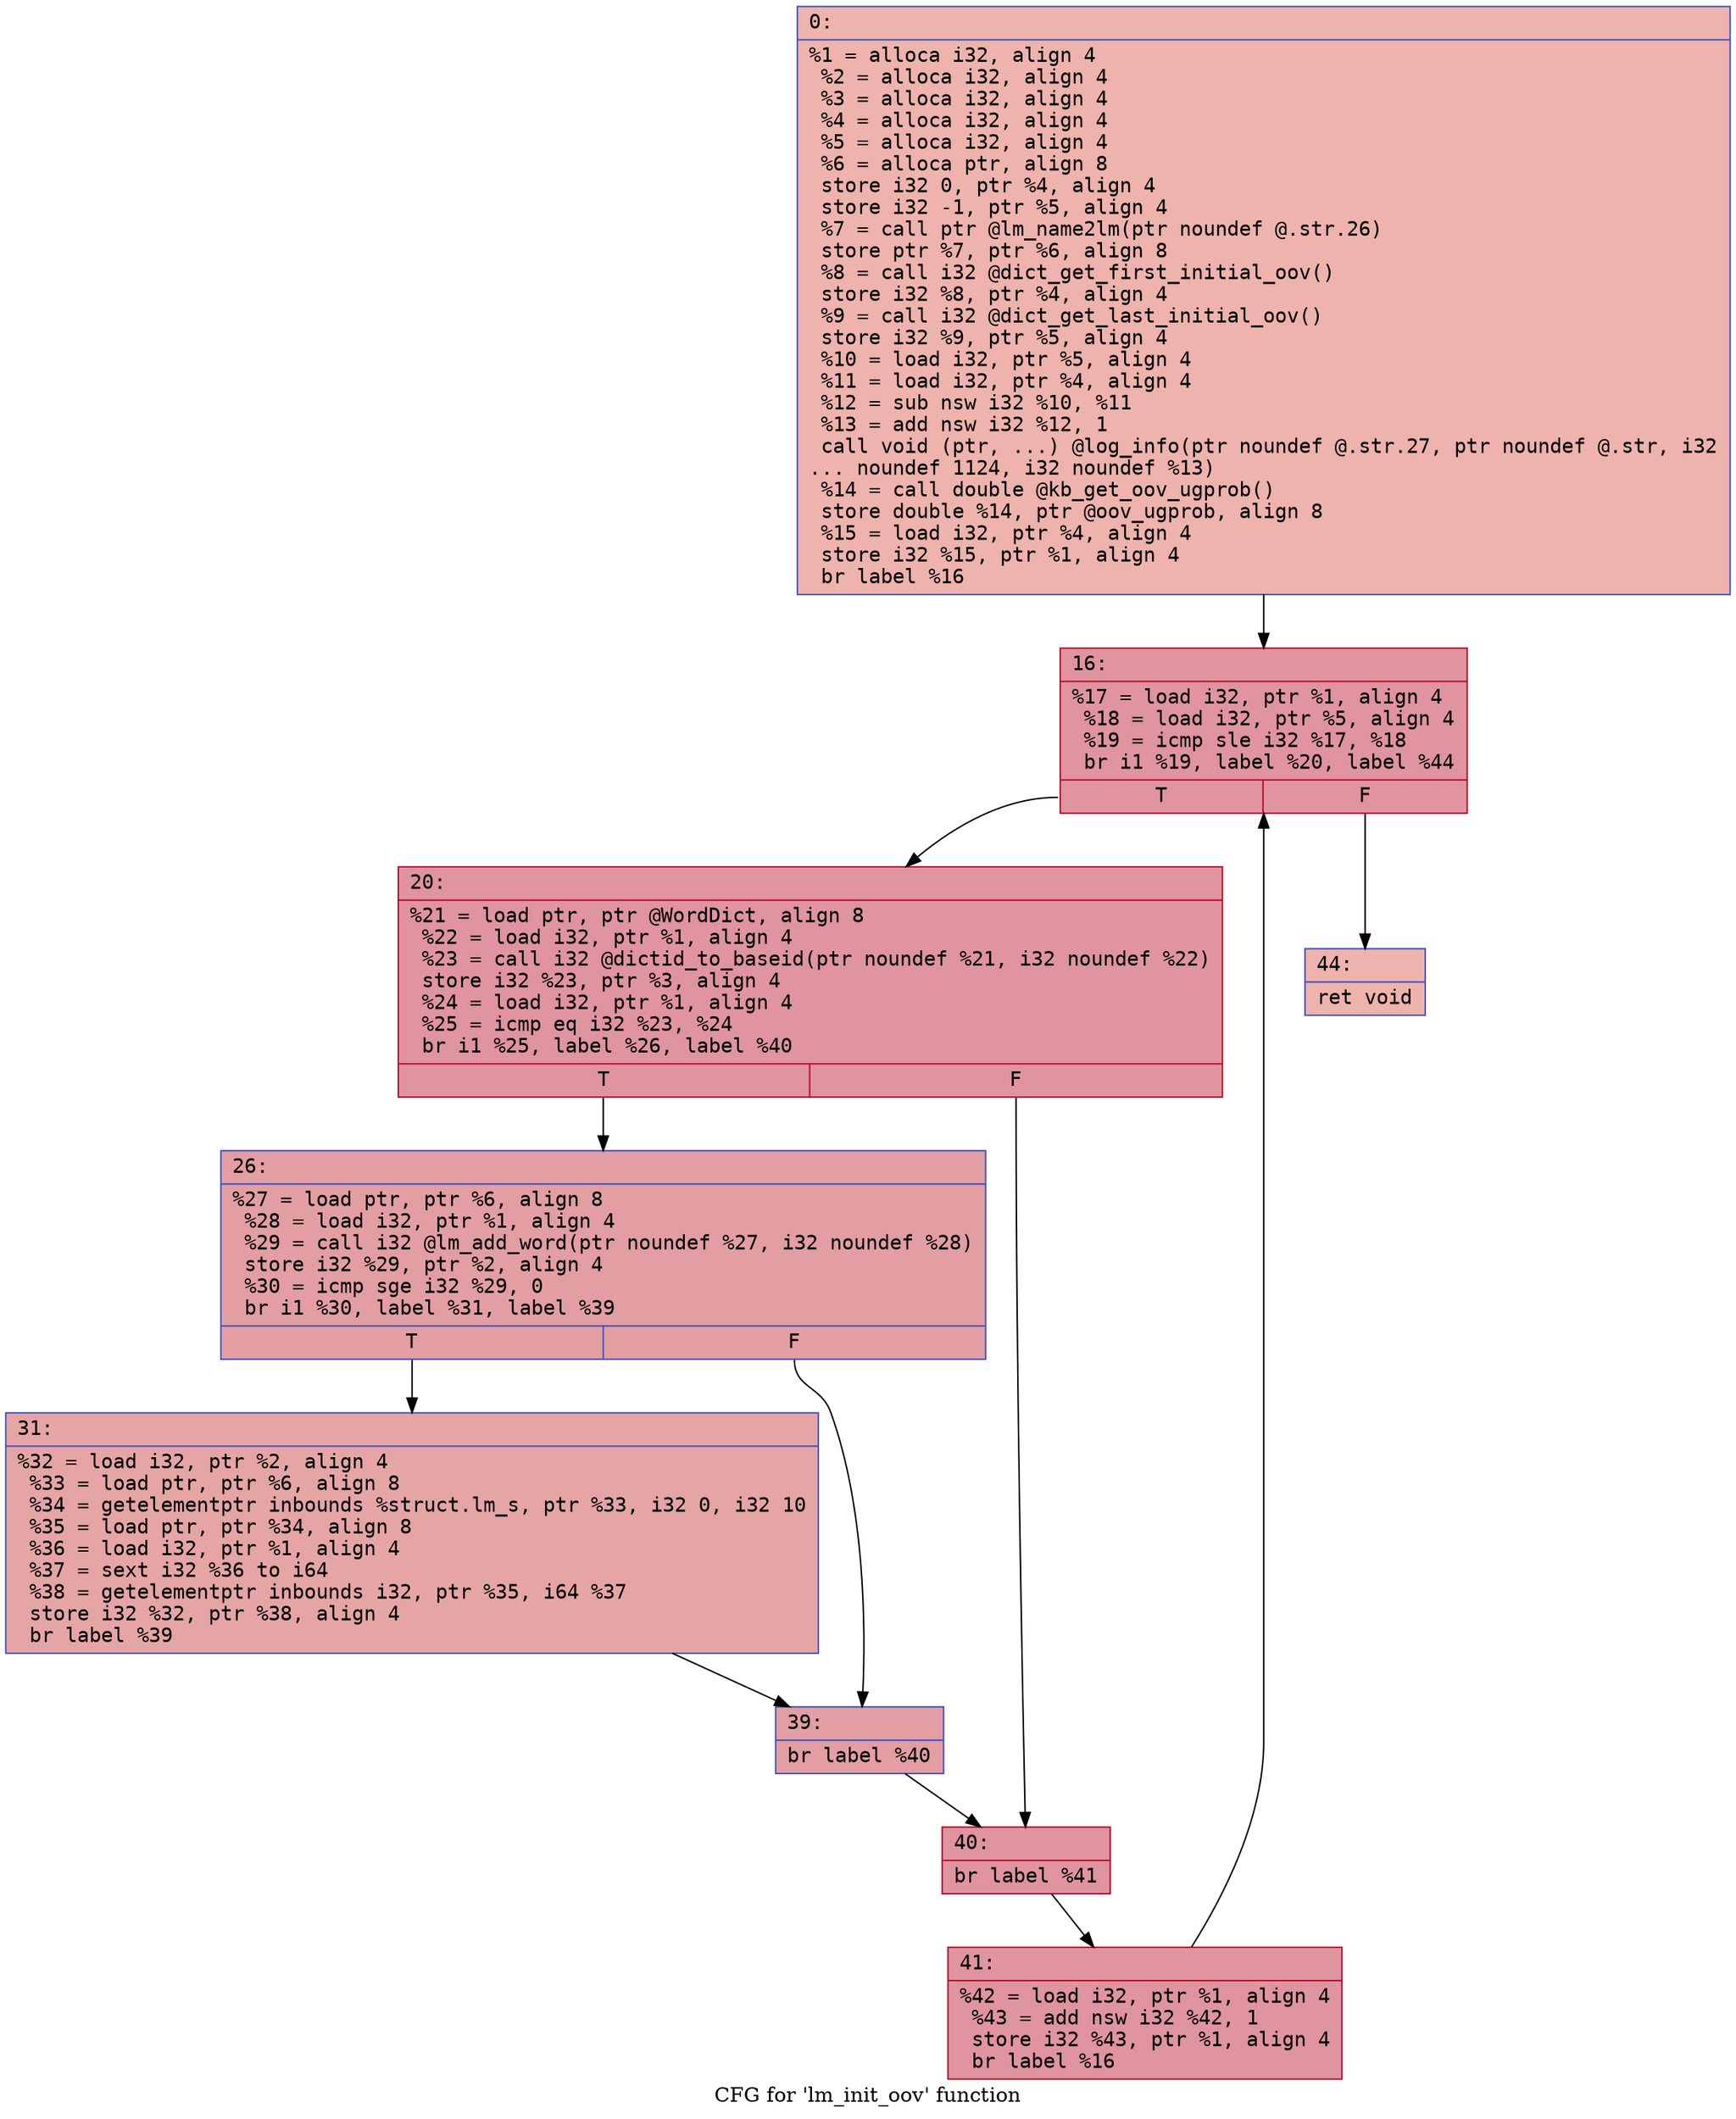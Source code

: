 digraph "CFG for 'lm_init_oov' function" {
	label="CFG for 'lm_init_oov' function";

	Node0x6000025359a0 [shape=record,color="#3d50c3ff", style=filled, fillcolor="#d6524470" fontname="Courier",label="{0:\l|  %1 = alloca i32, align 4\l  %2 = alloca i32, align 4\l  %3 = alloca i32, align 4\l  %4 = alloca i32, align 4\l  %5 = alloca i32, align 4\l  %6 = alloca ptr, align 8\l  store i32 0, ptr %4, align 4\l  store i32 -1, ptr %5, align 4\l  %7 = call ptr @lm_name2lm(ptr noundef @.str.26)\l  store ptr %7, ptr %6, align 8\l  %8 = call i32 @dict_get_first_initial_oov()\l  store i32 %8, ptr %4, align 4\l  %9 = call i32 @dict_get_last_initial_oov()\l  store i32 %9, ptr %5, align 4\l  %10 = load i32, ptr %5, align 4\l  %11 = load i32, ptr %4, align 4\l  %12 = sub nsw i32 %10, %11\l  %13 = add nsw i32 %12, 1\l  call void (ptr, ...) @log_info(ptr noundef @.str.27, ptr noundef @.str, i32\l... noundef 1124, i32 noundef %13)\l  %14 = call double @kb_get_oov_ugprob()\l  store double %14, ptr @oov_ugprob, align 8\l  %15 = load i32, ptr %4, align 4\l  store i32 %15, ptr %1, align 4\l  br label %16\l}"];
	Node0x6000025359a0 -> Node0x6000025359f0[tooltip="0 -> 16\nProbability 100.00%" ];
	Node0x6000025359f0 [shape=record,color="#b70d28ff", style=filled, fillcolor="#b70d2870" fontname="Courier",label="{16:\l|  %17 = load i32, ptr %1, align 4\l  %18 = load i32, ptr %5, align 4\l  %19 = icmp sle i32 %17, %18\l  br i1 %19, label %20, label %44\l|{<s0>T|<s1>F}}"];
	Node0x6000025359f0:s0 -> Node0x600002535a40[tooltip="16 -> 20\nProbability 96.88%" ];
	Node0x6000025359f0:s1 -> Node0x600002535c20[tooltip="16 -> 44\nProbability 3.12%" ];
	Node0x600002535a40 [shape=record,color="#b70d28ff", style=filled, fillcolor="#b70d2870" fontname="Courier",label="{20:\l|  %21 = load ptr, ptr @WordDict, align 8\l  %22 = load i32, ptr %1, align 4\l  %23 = call i32 @dictid_to_baseid(ptr noundef %21, i32 noundef %22)\l  store i32 %23, ptr %3, align 4\l  %24 = load i32, ptr %1, align 4\l  %25 = icmp eq i32 %23, %24\l  br i1 %25, label %26, label %40\l|{<s0>T|<s1>F}}"];
	Node0x600002535a40:s0 -> Node0x600002535a90[tooltip="20 -> 26\nProbability 50.00%" ];
	Node0x600002535a40:s1 -> Node0x600002535b80[tooltip="20 -> 40\nProbability 50.00%" ];
	Node0x600002535a90 [shape=record,color="#3d50c3ff", style=filled, fillcolor="#be242e70" fontname="Courier",label="{26:\l|  %27 = load ptr, ptr %6, align 8\l  %28 = load i32, ptr %1, align 4\l  %29 = call i32 @lm_add_word(ptr noundef %27, i32 noundef %28)\l  store i32 %29, ptr %2, align 4\l  %30 = icmp sge i32 %29, 0\l  br i1 %30, label %31, label %39\l|{<s0>T|<s1>F}}"];
	Node0x600002535a90:s0 -> Node0x600002535ae0[tooltip="26 -> 31\nProbability 50.00%" ];
	Node0x600002535a90:s1 -> Node0x600002535b30[tooltip="26 -> 39\nProbability 50.00%" ];
	Node0x600002535ae0 [shape=record,color="#3d50c3ff", style=filled, fillcolor="#c5333470" fontname="Courier",label="{31:\l|  %32 = load i32, ptr %2, align 4\l  %33 = load ptr, ptr %6, align 8\l  %34 = getelementptr inbounds %struct.lm_s, ptr %33, i32 0, i32 10\l  %35 = load ptr, ptr %34, align 8\l  %36 = load i32, ptr %1, align 4\l  %37 = sext i32 %36 to i64\l  %38 = getelementptr inbounds i32, ptr %35, i64 %37\l  store i32 %32, ptr %38, align 4\l  br label %39\l}"];
	Node0x600002535ae0 -> Node0x600002535b30[tooltip="31 -> 39\nProbability 100.00%" ];
	Node0x600002535b30 [shape=record,color="#3d50c3ff", style=filled, fillcolor="#be242e70" fontname="Courier",label="{39:\l|  br label %40\l}"];
	Node0x600002535b30 -> Node0x600002535b80[tooltip="39 -> 40\nProbability 100.00%" ];
	Node0x600002535b80 [shape=record,color="#b70d28ff", style=filled, fillcolor="#b70d2870" fontname="Courier",label="{40:\l|  br label %41\l}"];
	Node0x600002535b80 -> Node0x600002535bd0[tooltip="40 -> 41\nProbability 100.00%" ];
	Node0x600002535bd0 [shape=record,color="#b70d28ff", style=filled, fillcolor="#b70d2870" fontname="Courier",label="{41:\l|  %42 = load i32, ptr %1, align 4\l  %43 = add nsw i32 %42, 1\l  store i32 %43, ptr %1, align 4\l  br label %16\l}"];
	Node0x600002535bd0 -> Node0x6000025359f0[tooltip="41 -> 16\nProbability 100.00%" ];
	Node0x600002535c20 [shape=record,color="#3d50c3ff", style=filled, fillcolor="#d6524470" fontname="Courier",label="{44:\l|  ret void\l}"];
}
